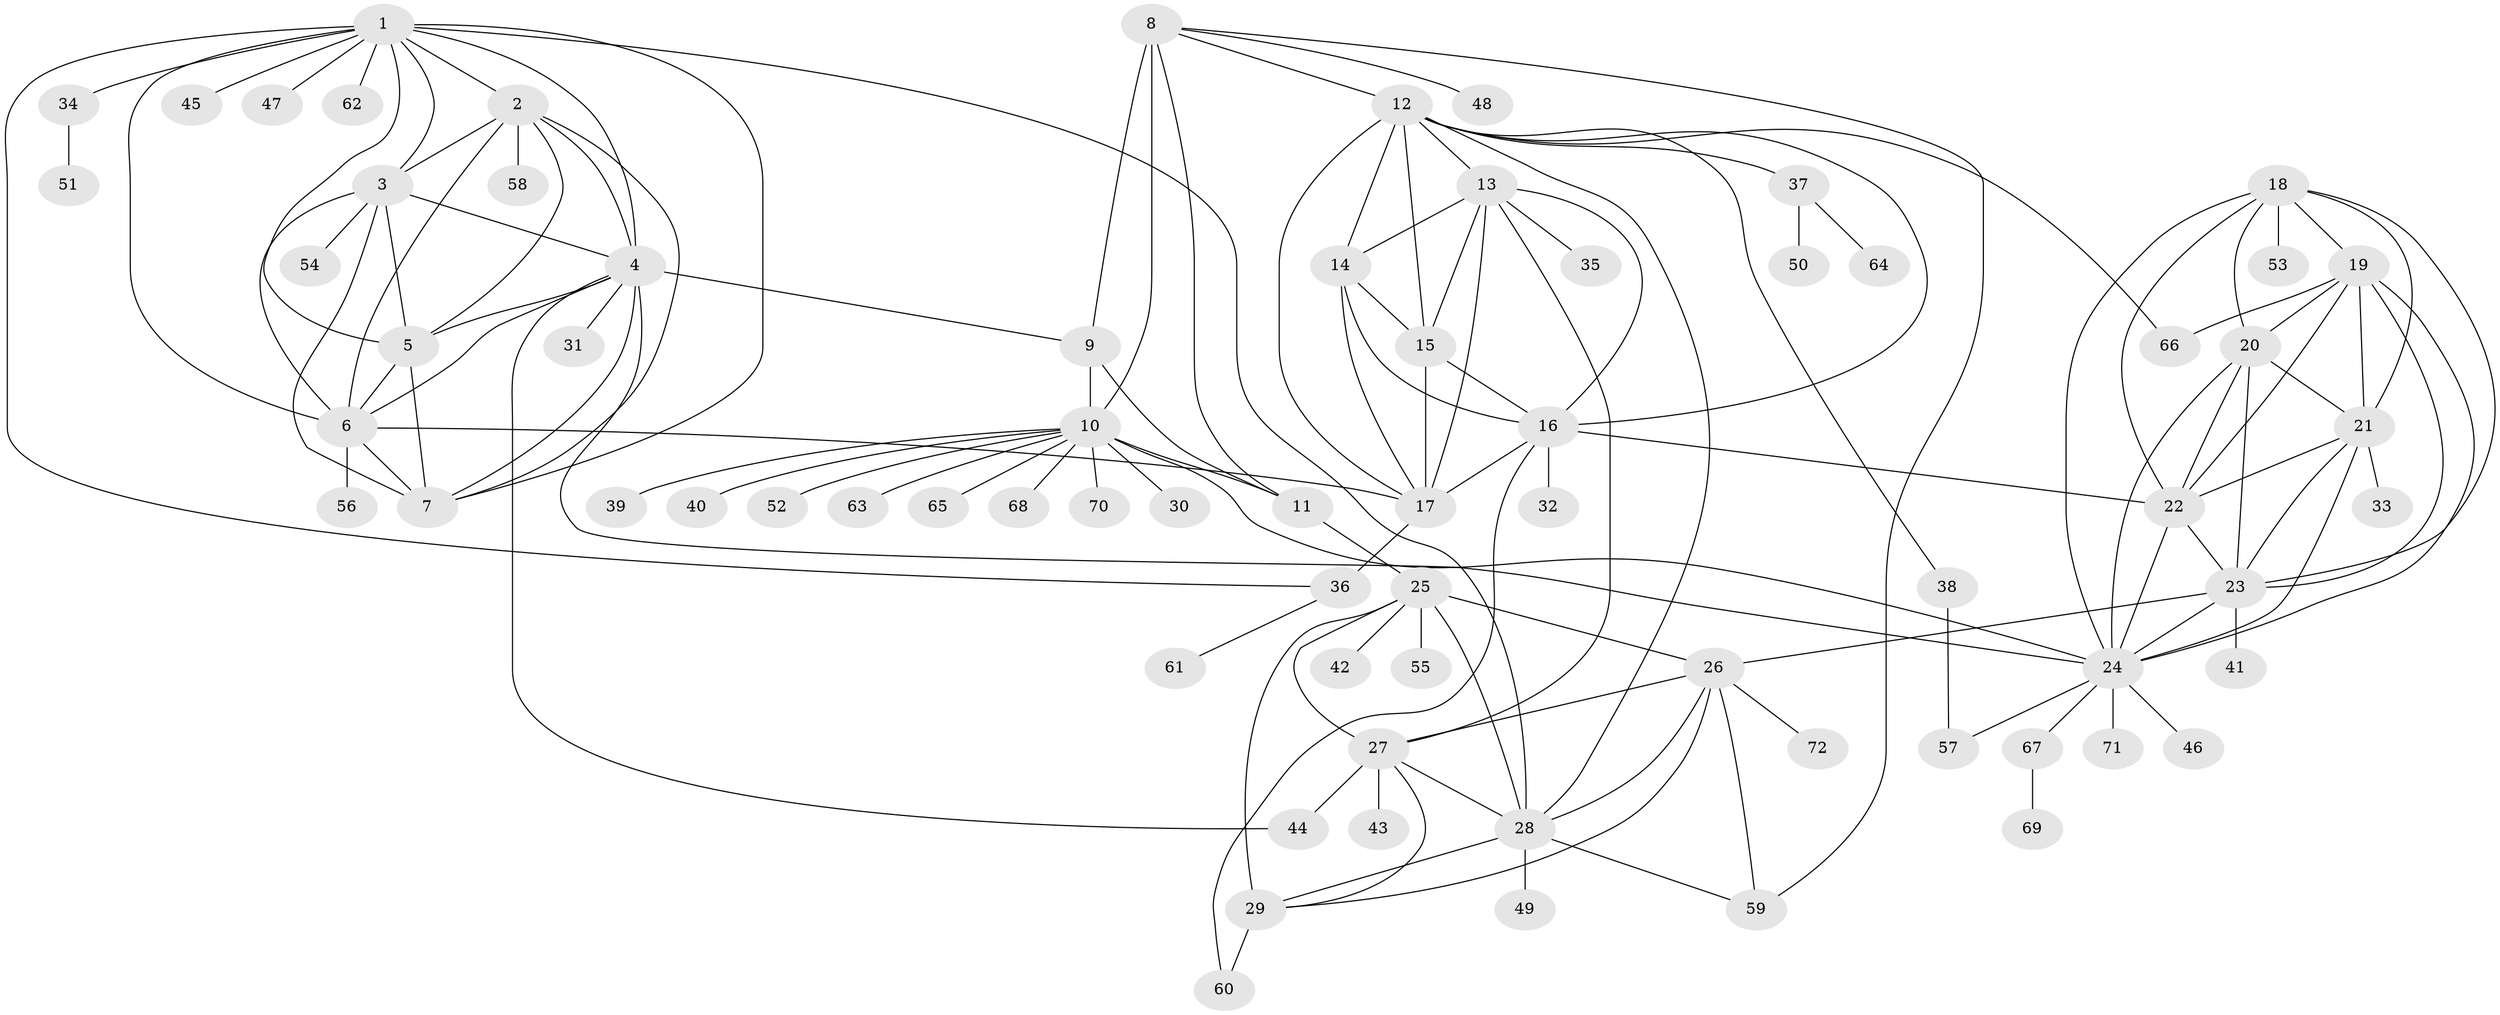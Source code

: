 // original degree distribution, {13: 0.013888888888888888, 9: 0.041666666666666664, 11: 0.034722222222222224, 6: 0.027777777777777776, 10: 0.034722222222222224, 8: 0.05555555555555555, 14: 0.006944444444444444, 7: 0.013888888888888888, 12: 0.013888888888888888, 1: 0.5902777777777778, 2: 0.13194444444444445, 4: 0.006944444444444444, 3: 0.027777777777777776}
// Generated by graph-tools (version 1.1) at 2025/37/03/09/25 02:37:15]
// undirected, 72 vertices, 134 edges
graph export_dot {
graph [start="1"]
  node [color=gray90,style=filled];
  1;
  2;
  3;
  4;
  5;
  6;
  7;
  8;
  9;
  10;
  11;
  12;
  13;
  14;
  15;
  16;
  17;
  18;
  19;
  20;
  21;
  22;
  23;
  24;
  25;
  26;
  27;
  28;
  29;
  30;
  31;
  32;
  33;
  34;
  35;
  36;
  37;
  38;
  39;
  40;
  41;
  42;
  43;
  44;
  45;
  46;
  47;
  48;
  49;
  50;
  51;
  52;
  53;
  54;
  55;
  56;
  57;
  58;
  59;
  60;
  61;
  62;
  63;
  64;
  65;
  66;
  67;
  68;
  69;
  70;
  71;
  72;
  1 -- 2 [weight=1.0];
  1 -- 3 [weight=1.0];
  1 -- 4 [weight=1.0];
  1 -- 5 [weight=1.0];
  1 -- 6 [weight=1.0];
  1 -- 7 [weight=1.0];
  1 -- 28 [weight=1.0];
  1 -- 34 [weight=1.0];
  1 -- 36 [weight=1.0];
  1 -- 45 [weight=1.0];
  1 -- 47 [weight=1.0];
  1 -- 62 [weight=1.0];
  2 -- 3 [weight=1.0];
  2 -- 4 [weight=1.0];
  2 -- 5 [weight=1.0];
  2 -- 6 [weight=1.0];
  2 -- 7 [weight=1.0];
  2 -- 58 [weight=2.0];
  3 -- 4 [weight=1.0];
  3 -- 5 [weight=1.0];
  3 -- 6 [weight=1.0];
  3 -- 7 [weight=1.0];
  3 -- 54 [weight=2.0];
  4 -- 5 [weight=1.0];
  4 -- 6 [weight=1.0];
  4 -- 7 [weight=1.0];
  4 -- 9 [weight=1.0];
  4 -- 24 [weight=1.0];
  4 -- 31 [weight=1.0];
  4 -- 44 [weight=1.0];
  5 -- 6 [weight=1.0];
  5 -- 7 [weight=3.0];
  6 -- 7 [weight=1.0];
  6 -- 17 [weight=1.0];
  6 -- 56 [weight=3.0];
  8 -- 9 [weight=1.0];
  8 -- 10 [weight=4.0];
  8 -- 11 [weight=1.0];
  8 -- 12 [weight=1.0];
  8 -- 48 [weight=1.0];
  8 -- 59 [weight=1.0];
  9 -- 10 [weight=4.0];
  9 -- 11 [weight=1.0];
  10 -- 11 [weight=4.0];
  10 -- 24 [weight=1.0];
  10 -- 30 [weight=3.0];
  10 -- 39 [weight=1.0];
  10 -- 40 [weight=1.0];
  10 -- 52 [weight=1.0];
  10 -- 63 [weight=1.0];
  10 -- 65 [weight=1.0];
  10 -- 68 [weight=1.0];
  10 -- 70 [weight=1.0];
  11 -- 25 [weight=1.0];
  12 -- 13 [weight=2.0];
  12 -- 14 [weight=2.0];
  12 -- 15 [weight=6.0];
  12 -- 16 [weight=2.0];
  12 -- 17 [weight=2.0];
  12 -- 28 [weight=1.0];
  12 -- 37 [weight=1.0];
  12 -- 38 [weight=1.0];
  12 -- 66 [weight=1.0];
  13 -- 14 [weight=1.0];
  13 -- 15 [weight=1.0];
  13 -- 16 [weight=1.0];
  13 -- 17 [weight=1.0];
  13 -- 27 [weight=1.0];
  13 -- 35 [weight=2.0];
  14 -- 15 [weight=1.0];
  14 -- 16 [weight=1.0];
  14 -- 17 [weight=1.0];
  15 -- 16 [weight=1.0];
  15 -- 17 [weight=1.0];
  16 -- 17 [weight=1.0];
  16 -- 22 [weight=1.0];
  16 -- 32 [weight=2.0];
  16 -- 60 [weight=1.0];
  17 -- 36 [weight=3.0];
  18 -- 19 [weight=1.0];
  18 -- 20 [weight=1.0];
  18 -- 21 [weight=1.0];
  18 -- 22 [weight=1.0];
  18 -- 23 [weight=1.0];
  18 -- 24 [weight=1.0];
  18 -- 53 [weight=1.0];
  19 -- 20 [weight=1.0];
  19 -- 21 [weight=1.0];
  19 -- 22 [weight=1.0];
  19 -- 23 [weight=1.0];
  19 -- 24 [weight=1.0];
  19 -- 66 [weight=1.0];
  20 -- 21 [weight=1.0];
  20 -- 22 [weight=1.0];
  20 -- 23 [weight=1.0];
  20 -- 24 [weight=1.0];
  21 -- 22 [weight=1.0];
  21 -- 23 [weight=1.0];
  21 -- 24 [weight=1.0];
  21 -- 33 [weight=1.0];
  22 -- 23 [weight=1.0];
  22 -- 24 [weight=1.0];
  23 -- 24 [weight=1.0];
  23 -- 26 [weight=1.0];
  23 -- 41 [weight=1.0];
  24 -- 46 [weight=1.0];
  24 -- 57 [weight=1.0];
  24 -- 67 [weight=1.0];
  24 -- 71 [weight=1.0];
  25 -- 26 [weight=3.0];
  25 -- 27 [weight=3.0];
  25 -- 28 [weight=3.0];
  25 -- 29 [weight=3.0];
  25 -- 42 [weight=1.0];
  25 -- 55 [weight=4.0];
  26 -- 27 [weight=1.0];
  26 -- 28 [weight=1.0];
  26 -- 29 [weight=1.0];
  26 -- 59 [weight=1.0];
  26 -- 72 [weight=1.0];
  27 -- 28 [weight=1.0];
  27 -- 29 [weight=1.0];
  27 -- 43 [weight=1.0];
  27 -- 44 [weight=1.0];
  28 -- 29 [weight=1.0];
  28 -- 49 [weight=2.0];
  28 -- 59 [weight=1.0];
  29 -- 60 [weight=1.0];
  34 -- 51 [weight=1.0];
  36 -- 61 [weight=1.0];
  37 -- 50 [weight=1.0];
  37 -- 64 [weight=1.0];
  38 -- 57 [weight=1.0];
  67 -- 69 [weight=1.0];
}
